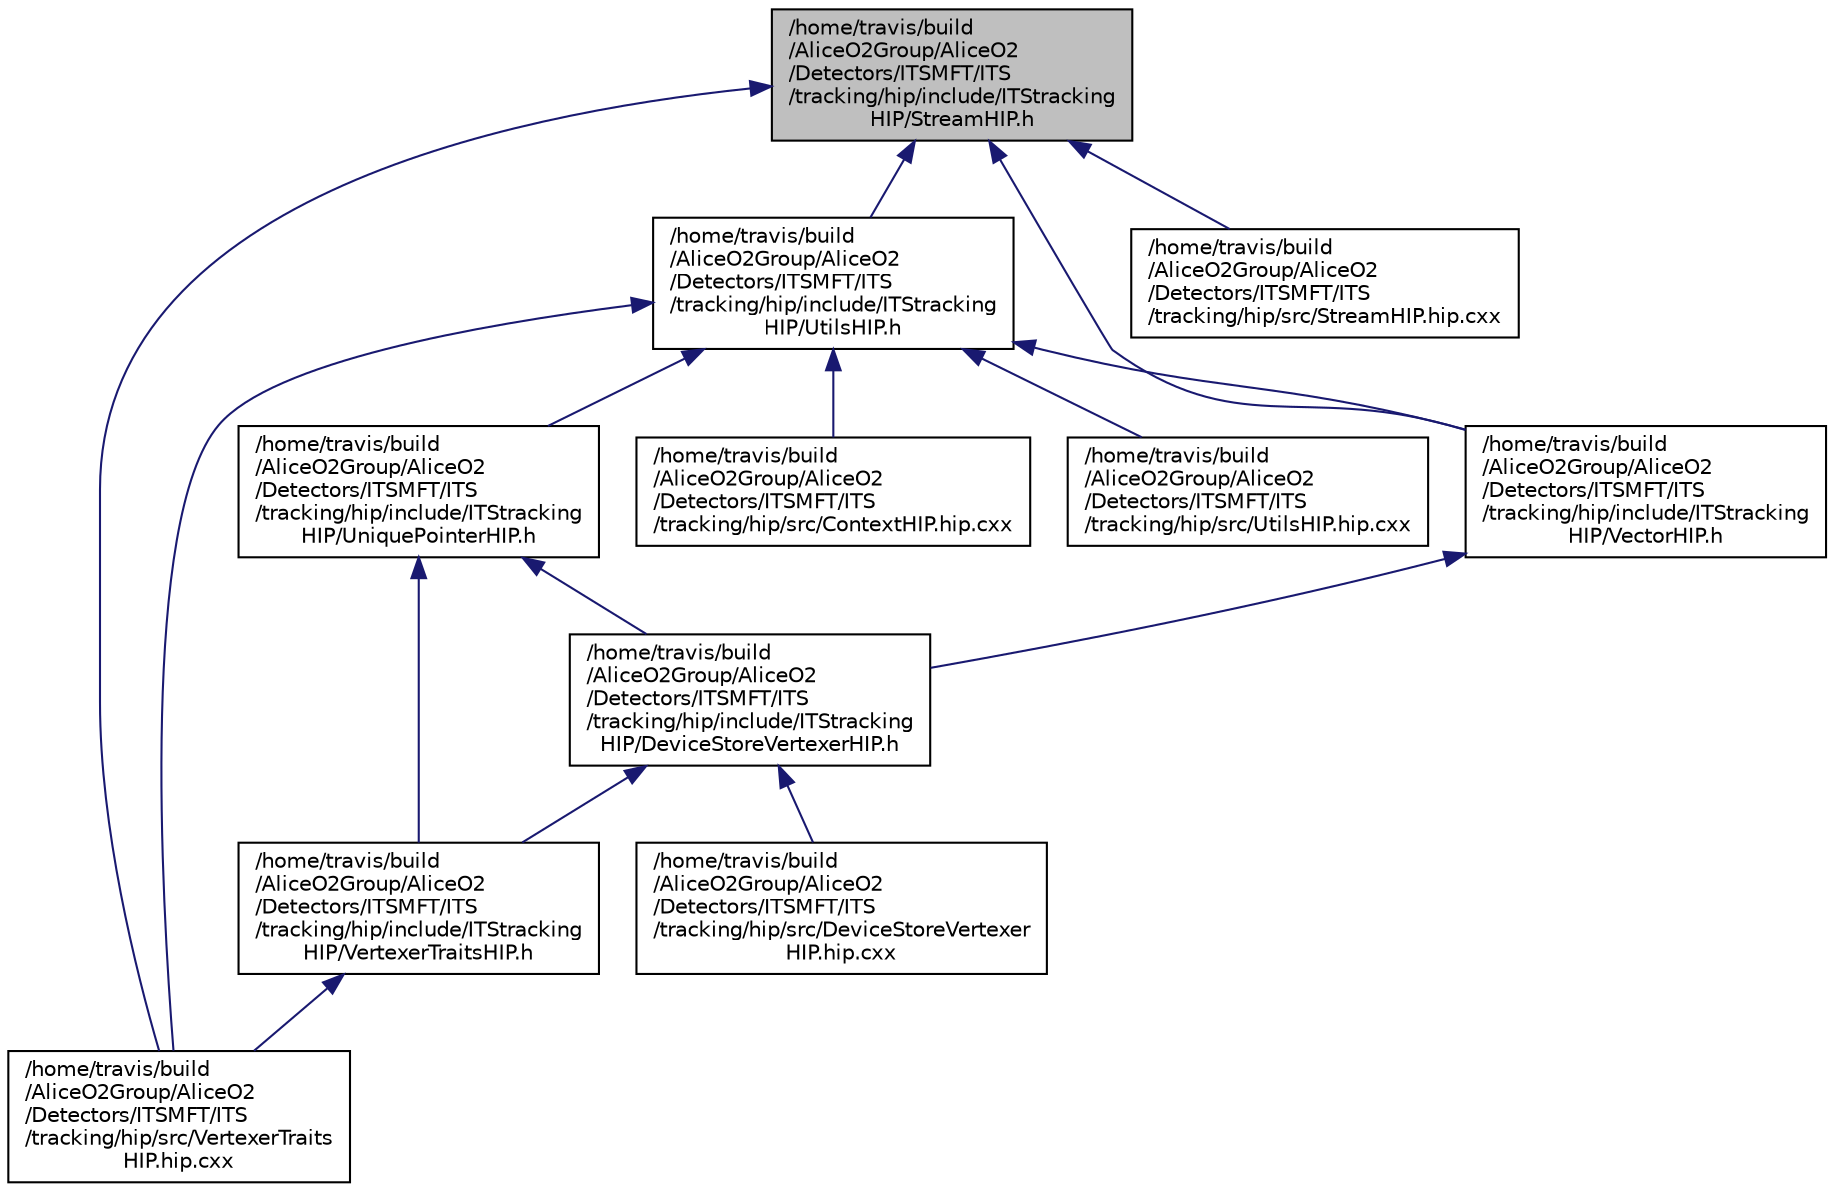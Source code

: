 digraph "/home/travis/build/AliceO2Group/AliceO2/Detectors/ITSMFT/ITS/tracking/hip/include/ITStrackingHIP/StreamHIP.h"
{
 // INTERACTIVE_SVG=YES
  bgcolor="transparent";
  edge [fontname="Helvetica",fontsize="10",labelfontname="Helvetica",labelfontsize="10"];
  node [fontname="Helvetica",fontsize="10",shape=record];
  Node2 [label="/home/travis/build\l/AliceO2Group/AliceO2\l/Detectors/ITSMFT/ITS\l/tracking/hip/include/ITStracking\lHIP/StreamHIP.h",height=0.2,width=0.4,color="black", fillcolor="grey75", style="filled", fontcolor="black"];
  Node2 -> Node3 [dir="back",color="midnightblue",fontsize="10",style="solid",fontname="Helvetica"];
  Node3 [label="/home/travis/build\l/AliceO2Group/AliceO2\l/Detectors/ITSMFT/ITS\l/tracking/hip/include/ITStracking\lHIP/UtilsHIP.h",height=0.2,width=0.4,color="black",URL="$d8/d28/UtilsHIP_8h.html"];
  Node3 -> Node4 [dir="back",color="midnightblue",fontsize="10",style="solid",fontname="Helvetica"];
  Node4 [label="/home/travis/build\l/AliceO2Group/AliceO2\l/Detectors/ITSMFT/ITS\l/tracking/hip/include/ITStracking\lHIP/UniquePointerHIP.h",height=0.2,width=0.4,color="black",URL="$d1/d7c/UniquePointerHIP_8h.html"];
  Node4 -> Node5 [dir="back",color="midnightblue",fontsize="10",style="solid",fontname="Helvetica"];
  Node5 [label="/home/travis/build\l/AliceO2Group/AliceO2\l/Detectors/ITSMFT/ITS\l/tracking/hip/include/ITStracking\lHIP/DeviceStoreVertexerHIP.h",height=0.2,width=0.4,color="black",URL="$d4/d1e/DeviceStoreVertexerHIP_8h.html",tooltip="This class serves as memory interface for GPU vertexer. It will access needed data structures from de..."];
  Node5 -> Node6 [dir="back",color="midnightblue",fontsize="10",style="solid",fontname="Helvetica"];
  Node6 [label="/home/travis/build\l/AliceO2Group/AliceO2\l/Detectors/ITSMFT/ITS\l/tracking/hip/include/ITStracking\lHIP/VertexerTraitsHIP.h",height=0.2,width=0.4,color="black",URL="$db/d14/VertexerTraitsHIP_8h.html"];
  Node6 -> Node7 [dir="back",color="midnightblue",fontsize="10",style="solid",fontname="Helvetica"];
  Node7 [label="/home/travis/build\l/AliceO2Group/AliceO2\l/Detectors/ITSMFT/ITS\l/tracking/hip/src/VertexerTraits\lHIP.hip.cxx",height=0.2,width=0.4,color="black",URL="$d8/db1/VertexerTraitsHIP_8hip_8cxx.html"];
  Node5 -> Node8 [dir="back",color="midnightblue",fontsize="10",style="solid",fontname="Helvetica"];
  Node8 [label="/home/travis/build\l/AliceO2Group/AliceO2\l/Detectors/ITSMFT/ITS\l/tracking/hip/src/DeviceStoreVertexer\lHIP.hip.cxx",height=0.2,width=0.4,color="black",URL="$d2/d56/DeviceStoreVertexerHIP_8hip_8cxx.html"];
  Node4 -> Node6 [dir="back",color="midnightblue",fontsize="10",style="solid",fontname="Helvetica"];
  Node3 -> Node9 [dir="back",color="midnightblue",fontsize="10",style="solid",fontname="Helvetica"];
  Node9 [label="/home/travis/build\l/AliceO2Group/AliceO2\l/Detectors/ITSMFT/ITS\l/tracking/hip/include/ITStracking\lHIP/VectorHIP.h",height=0.2,width=0.4,color="black",URL="$dd/dda/VectorHIP_8h.html"];
  Node9 -> Node5 [dir="back",color="midnightblue",fontsize="10",style="solid",fontname="Helvetica"];
  Node3 -> Node10 [dir="back",color="midnightblue",fontsize="10",style="solid",fontname="Helvetica"];
  Node10 [label="/home/travis/build\l/AliceO2Group/AliceO2\l/Detectors/ITSMFT/ITS\l/tracking/hip/src/ContextHIP.hip.cxx",height=0.2,width=0.4,color="black",URL="$d4/d57/ContextHIP_8hip_8cxx.html"];
  Node3 -> Node11 [dir="back",color="midnightblue",fontsize="10",style="solid",fontname="Helvetica"];
  Node11 [label="/home/travis/build\l/AliceO2Group/AliceO2\l/Detectors/ITSMFT/ITS\l/tracking/hip/src/UtilsHIP.hip.cxx",height=0.2,width=0.4,color="black",URL="$dc/dc1/UtilsHIP_8hip_8cxx.html"];
  Node3 -> Node7 [dir="back",color="midnightblue",fontsize="10",style="solid",fontname="Helvetica"];
  Node2 -> Node9 [dir="back",color="midnightblue",fontsize="10",style="solid",fontname="Helvetica"];
  Node2 -> Node12 [dir="back",color="midnightblue",fontsize="10",style="solid",fontname="Helvetica"];
  Node12 [label="/home/travis/build\l/AliceO2Group/AliceO2\l/Detectors/ITSMFT/ITS\l/tracking/hip/src/StreamHIP.hip.cxx",height=0.2,width=0.4,color="black",URL="$de/dda/StreamHIP_8hip_8cxx.html"];
  Node2 -> Node7 [dir="back",color="midnightblue",fontsize="10",style="solid",fontname="Helvetica"];
}
